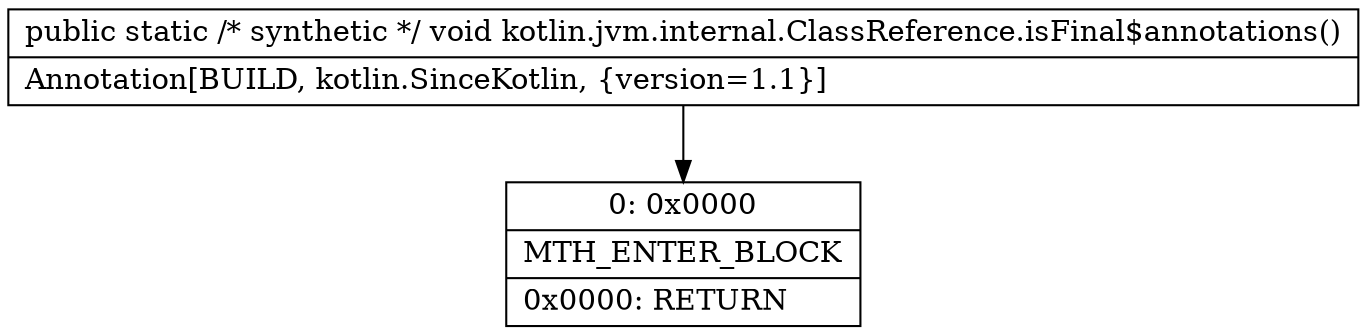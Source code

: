 digraph "CFG forkotlin.jvm.internal.ClassReference.isFinal$annotations()V" {
Node_0 [shape=record,label="{0\:\ 0x0000|MTH_ENTER_BLOCK\l|0x0000: RETURN   \l}"];
MethodNode[shape=record,label="{public static \/* synthetic *\/ void kotlin.jvm.internal.ClassReference.isFinal$annotations()  | Annotation[BUILD, kotlin.SinceKotlin, \{version=1.1\}]\l}"];
MethodNode -> Node_0;
}

